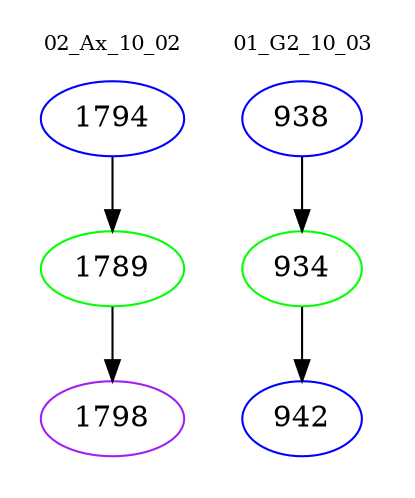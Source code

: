 digraph{
subgraph cluster_0 {
color = white
label = "02_Ax_10_02";
fontsize=10;
T0_1794 [label="1794", color="blue"]
T0_1794 -> T0_1789 [color="black"]
T0_1789 [label="1789", color="green"]
T0_1789 -> T0_1798 [color="black"]
T0_1798 [label="1798", color="purple"]
}
subgraph cluster_1 {
color = white
label = "01_G2_10_03";
fontsize=10;
T1_938 [label="938", color="blue"]
T1_938 -> T1_934 [color="black"]
T1_934 [label="934", color="green"]
T1_934 -> T1_942 [color="black"]
T1_942 [label="942", color="blue"]
}
}
